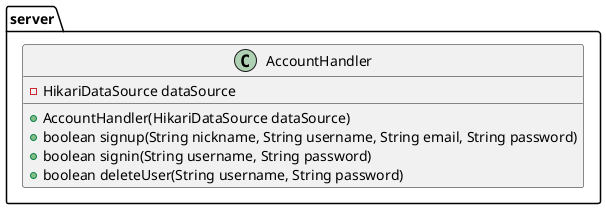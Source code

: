 @startuml AccountHandler
package server {
    class AccountHandler {
        - HikariDataSource dataSource
        + AccountHandler(HikariDataSource dataSource)
        + boolean signup(String nickname, String username, String email, String password)
        + boolean signin(String username, String password)
        + boolean deleteUser(String username, String password)
    }
}
@enduml
